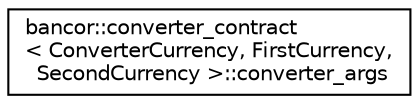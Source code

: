 digraph "Graphical Class Hierarchy"
{
  edge [fontname="Helvetica",fontsize="10",labelfontname="Helvetica",labelfontsize="10"];
  node [fontname="Helvetica",fontsize="10",shape=record];
  rankdir="LR";
  Node0 [label="bancor::converter_contract\l\< ConverterCurrency, FirstCurrency,\l SecondCurrency \>::converter_args",height=0.2,width=0.4,color="black", fillcolor="white", style="filled",URL="$structbancor_1_1converter__contract_1_1converter__args.html"];
}
